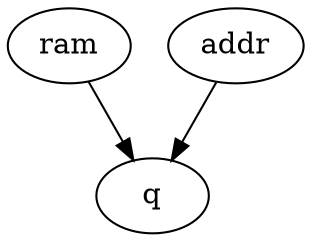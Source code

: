 strict digraph "" {
	q	[complexity=0,
		importance=0.499999686387,
		rank=0.0];
	ram	[complexity=3,
		importance=0.749999843194,
		rank=0.249999947731];
	ram -> q;
	addr	[complexity=3,
		importance=0.749999843194,
		rank=0.249999947731];
	addr -> q;
}
